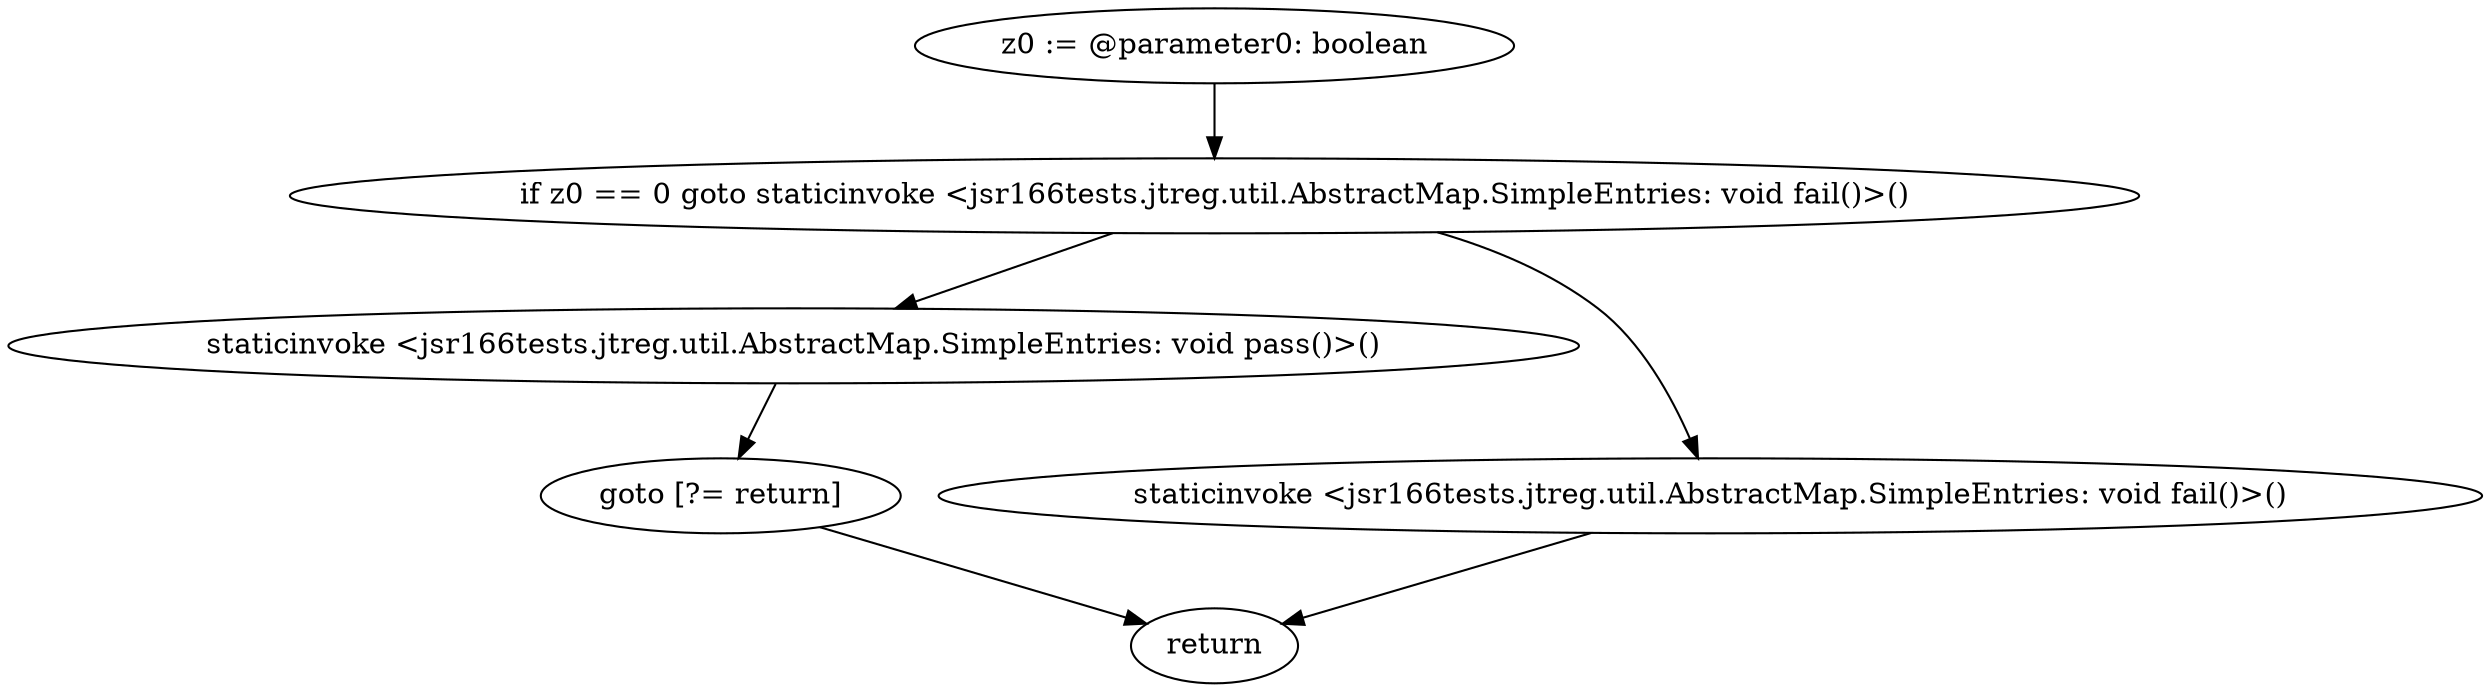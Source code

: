 digraph "unitGraph" {
    "z0 := @parameter0: boolean"
    "if z0 == 0 goto staticinvoke <jsr166tests.jtreg.util.AbstractMap.SimpleEntries: void fail()>()"
    "staticinvoke <jsr166tests.jtreg.util.AbstractMap.SimpleEntries: void pass()>()"
    "goto [?= return]"
    "staticinvoke <jsr166tests.jtreg.util.AbstractMap.SimpleEntries: void fail()>()"
    "return"
    "z0 := @parameter0: boolean"->"if z0 == 0 goto staticinvoke <jsr166tests.jtreg.util.AbstractMap.SimpleEntries: void fail()>()";
    "if z0 == 0 goto staticinvoke <jsr166tests.jtreg.util.AbstractMap.SimpleEntries: void fail()>()"->"staticinvoke <jsr166tests.jtreg.util.AbstractMap.SimpleEntries: void pass()>()";
    "if z0 == 0 goto staticinvoke <jsr166tests.jtreg.util.AbstractMap.SimpleEntries: void fail()>()"->"staticinvoke <jsr166tests.jtreg.util.AbstractMap.SimpleEntries: void fail()>()";
    "staticinvoke <jsr166tests.jtreg.util.AbstractMap.SimpleEntries: void pass()>()"->"goto [?= return]";
    "goto [?= return]"->"return";
    "staticinvoke <jsr166tests.jtreg.util.AbstractMap.SimpleEntries: void fail()>()"->"return";
}
